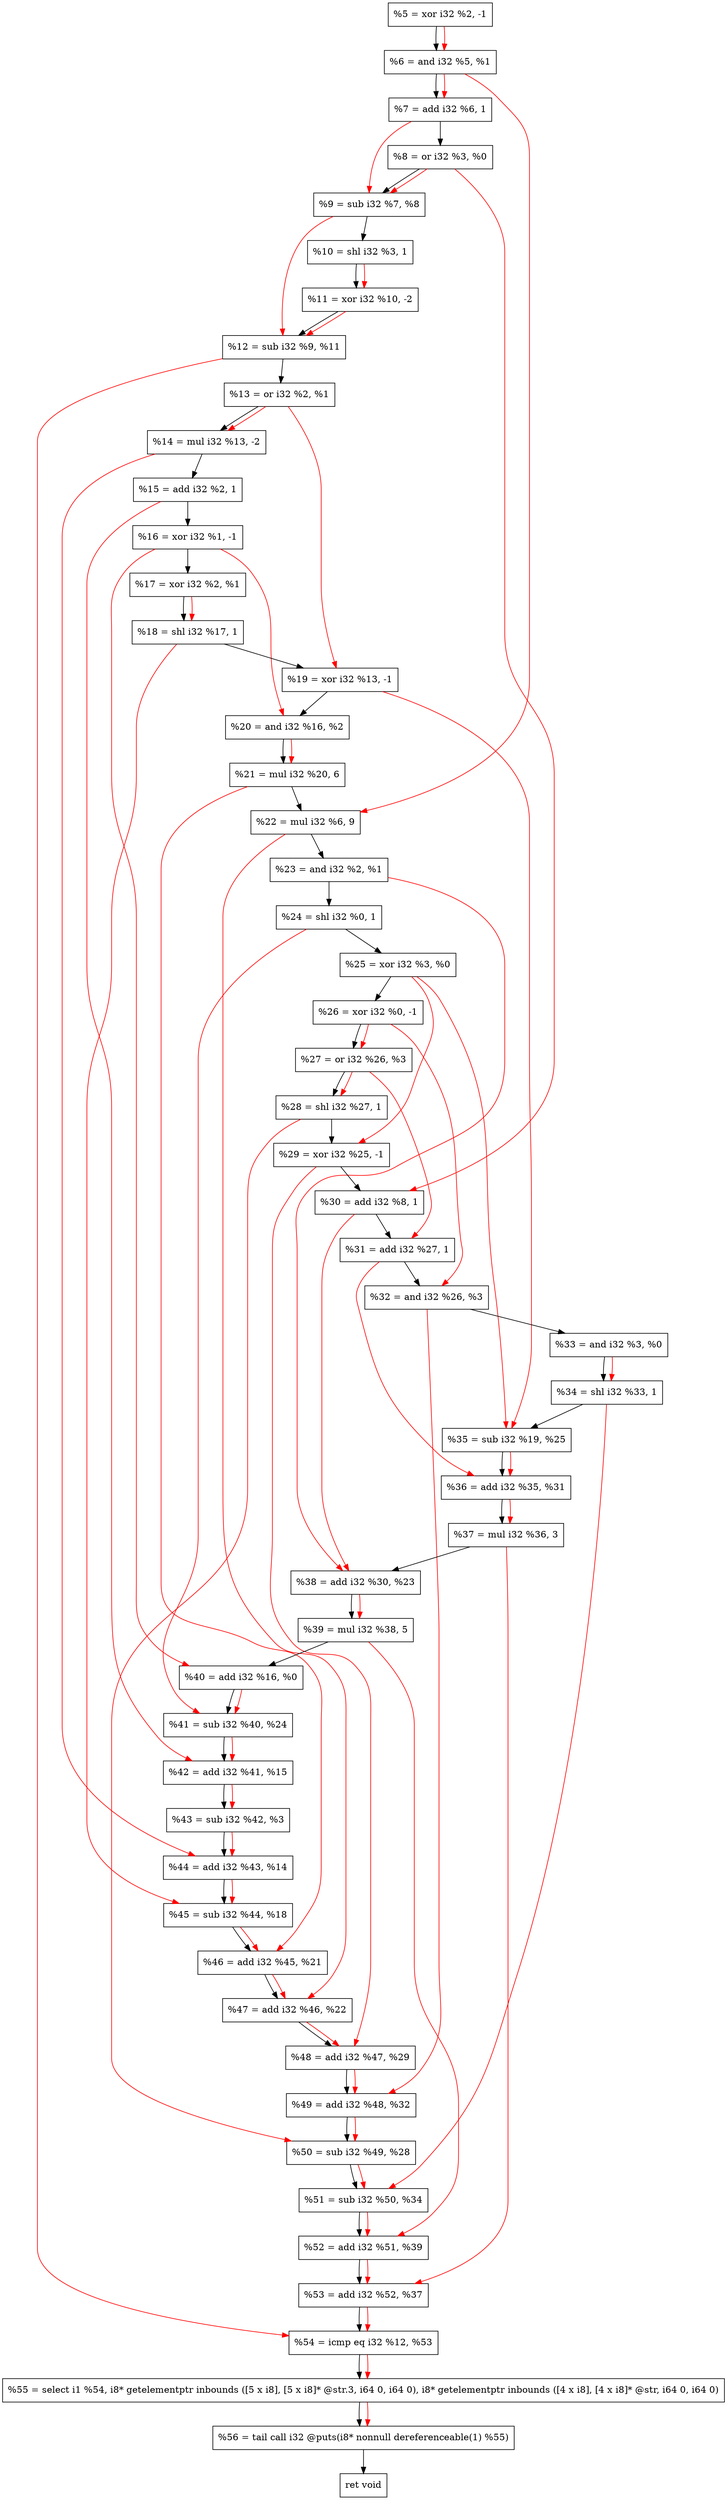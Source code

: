 digraph "DFG for'crackme' function" {
	Node0x1572d90[shape=record, label="  %5 = xor i32 %2, -1"];
	Node0x1572e00[shape=record, label="  %6 = and i32 %5, %1"];
	Node0x1572ea0[shape=record, label="  %7 = add i32 %6, 1"];
	Node0x1572f10[shape=record, label="  %8 = or i32 %3, %0"];
	Node0x1572f80[shape=record, label="  %9 = sub i32 %7, %8"];
	Node0x1572ff0[shape=record, label="  %10 = shl i32 %3, 1"];
	Node0x1573090[shape=record, label="  %11 = xor i32 %10, -2"];
	Node0x1573100[shape=record, label="  %12 = sub i32 %9, %11"];
	Node0x1573170[shape=record, label="  %13 = or i32 %2, %1"];
	Node0x15731e0[shape=record, label="  %14 = mul i32 %13, -2"];
	Node0x1573250[shape=record, label="  %15 = add i32 %2, 1"];
	Node0x15732c0[shape=record, label="  %16 = xor i32 %1, -1"];
	Node0x1573330[shape=record, label="  %17 = xor i32 %2, %1"];
	Node0x15733a0[shape=record, label="  %18 = shl i32 %17, 1"];
	Node0x1573410[shape=record, label="  %19 = xor i32 %13, -1"];
	Node0x1573480[shape=record, label="  %20 = and i32 %16, %2"];
	Node0x1573520[shape=record, label="  %21 = mul i32 %20, 6"];
	Node0x15735c0[shape=record, label="  %22 = mul i32 %6, 9"];
	Node0x1573630[shape=record, label="  %23 = and i32 %2, %1"];
	Node0x15736a0[shape=record, label="  %24 = shl i32 %0, 1"];
	Node0x1573710[shape=record, label="  %25 = xor i32 %3, %0"];
	Node0x1573780[shape=record, label="  %26 = xor i32 %0, -1"];
	Node0x15737f0[shape=record, label="  %27 = or i32 %26, %3"];
	Node0x1573860[shape=record, label="  %28 = shl i32 %27, 1"];
	Node0x15738d0[shape=record, label="  %29 = xor i32 %25, -1"];
	Node0x1573940[shape=record, label="  %30 = add i32 %8, 1"];
	Node0x15739b0[shape=record, label="  %31 = add i32 %27, 1"];
	Node0x1573a20[shape=record, label="  %32 = and i32 %26, %3"];
	Node0x1573ca0[shape=record, label="  %33 = and i32 %3, %0"];
	Node0x1573d10[shape=record, label="  %34 = shl i32 %33, 1"];
	Node0x1573d80[shape=record, label="  %35 = sub i32 %19, %25"];
	Node0x1573df0[shape=record, label="  %36 = add i32 %35, %31"];
	Node0x1573e90[shape=record, label="  %37 = mul i32 %36, 3"];
	Node0x1573f00[shape=record, label="  %38 = add i32 %30, %23"];
	Node0x1573fa0[shape=record, label="  %39 = mul i32 %38, 5"];
	Node0x1574010[shape=record, label="  %40 = add i32 %16, %0"];
	Node0x1574080[shape=record, label="  %41 = sub i32 %40, %24"];
	Node0x15740f0[shape=record, label="  %42 = add i32 %41, %15"];
	Node0x1574160[shape=record, label="  %43 = sub i32 %42, %3"];
	Node0x15741d0[shape=record, label="  %44 = add i32 %43, %14"];
	Node0x1574240[shape=record, label="  %45 = sub i32 %44, %18"];
	Node0x15742b0[shape=record, label="  %46 = add i32 %45, %21"];
	Node0x1574320[shape=record, label="  %47 = add i32 %46, %22"];
	Node0x1574390[shape=record, label="  %48 = add i32 %47, %29"];
	Node0x1574400[shape=record, label="  %49 = add i32 %48, %32"];
	Node0x1574470[shape=record, label="  %50 = sub i32 %49, %28"];
	Node0x15744e0[shape=record, label="  %51 = sub i32 %50, %34"];
	Node0x1574550[shape=record, label="  %52 = add i32 %51, %39"];
	Node0x15745c0[shape=record, label="  %53 = add i32 %52, %37"];
	Node0x1574630[shape=record, label="  %54 = icmp eq i32 %12, %53"];
	Node0x1513268[shape=record, label="  %55 = select i1 %54, i8* getelementptr inbounds ([5 x i8], [5 x i8]* @str.3, i64 0, i64 0), i8* getelementptr inbounds ([4 x i8], [4 x i8]* @str, i64 0, i64 0)"];
	Node0x1574ad0[shape=record, label="  %56 = tail call i32 @puts(i8* nonnull dereferenceable(1) %55)"];
	Node0x1574b20[shape=record, label="  ret void"];
	Node0x1572d90 -> Node0x1572e00;
	Node0x1572e00 -> Node0x1572ea0;
	Node0x1572ea0 -> Node0x1572f10;
	Node0x1572f10 -> Node0x1572f80;
	Node0x1572f80 -> Node0x1572ff0;
	Node0x1572ff0 -> Node0x1573090;
	Node0x1573090 -> Node0x1573100;
	Node0x1573100 -> Node0x1573170;
	Node0x1573170 -> Node0x15731e0;
	Node0x15731e0 -> Node0x1573250;
	Node0x1573250 -> Node0x15732c0;
	Node0x15732c0 -> Node0x1573330;
	Node0x1573330 -> Node0x15733a0;
	Node0x15733a0 -> Node0x1573410;
	Node0x1573410 -> Node0x1573480;
	Node0x1573480 -> Node0x1573520;
	Node0x1573520 -> Node0x15735c0;
	Node0x15735c0 -> Node0x1573630;
	Node0x1573630 -> Node0x15736a0;
	Node0x15736a0 -> Node0x1573710;
	Node0x1573710 -> Node0x1573780;
	Node0x1573780 -> Node0x15737f0;
	Node0x15737f0 -> Node0x1573860;
	Node0x1573860 -> Node0x15738d0;
	Node0x15738d0 -> Node0x1573940;
	Node0x1573940 -> Node0x15739b0;
	Node0x15739b0 -> Node0x1573a20;
	Node0x1573a20 -> Node0x1573ca0;
	Node0x1573ca0 -> Node0x1573d10;
	Node0x1573d10 -> Node0x1573d80;
	Node0x1573d80 -> Node0x1573df0;
	Node0x1573df0 -> Node0x1573e90;
	Node0x1573e90 -> Node0x1573f00;
	Node0x1573f00 -> Node0x1573fa0;
	Node0x1573fa0 -> Node0x1574010;
	Node0x1574010 -> Node0x1574080;
	Node0x1574080 -> Node0x15740f0;
	Node0x15740f0 -> Node0x1574160;
	Node0x1574160 -> Node0x15741d0;
	Node0x15741d0 -> Node0x1574240;
	Node0x1574240 -> Node0x15742b0;
	Node0x15742b0 -> Node0x1574320;
	Node0x1574320 -> Node0x1574390;
	Node0x1574390 -> Node0x1574400;
	Node0x1574400 -> Node0x1574470;
	Node0x1574470 -> Node0x15744e0;
	Node0x15744e0 -> Node0x1574550;
	Node0x1574550 -> Node0x15745c0;
	Node0x15745c0 -> Node0x1574630;
	Node0x1574630 -> Node0x1513268;
	Node0x1513268 -> Node0x1574ad0;
	Node0x1574ad0 -> Node0x1574b20;
edge [color=red]
	Node0x1572d90 -> Node0x1572e00;
	Node0x1572e00 -> Node0x1572ea0;
	Node0x1572ea0 -> Node0x1572f80;
	Node0x1572f10 -> Node0x1572f80;
	Node0x1572ff0 -> Node0x1573090;
	Node0x1572f80 -> Node0x1573100;
	Node0x1573090 -> Node0x1573100;
	Node0x1573170 -> Node0x15731e0;
	Node0x1573330 -> Node0x15733a0;
	Node0x1573170 -> Node0x1573410;
	Node0x15732c0 -> Node0x1573480;
	Node0x1573480 -> Node0x1573520;
	Node0x1572e00 -> Node0x15735c0;
	Node0x1573780 -> Node0x15737f0;
	Node0x15737f0 -> Node0x1573860;
	Node0x1573710 -> Node0x15738d0;
	Node0x1572f10 -> Node0x1573940;
	Node0x15737f0 -> Node0x15739b0;
	Node0x1573780 -> Node0x1573a20;
	Node0x1573ca0 -> Node0x1573d10;
	Node0x1573410 -> Node0x1573d80;
	Node0x1573710 -> Node0x1573d80;
	Node0x1573d80 -> Node0x1573df0;
	Node0x15739b0 -> Node0x1573df0;
	Node0x1573df0 -> Node0x1573e90;
	Node0x1573940 -> Node0x1573f00;
	Node0x1573630 -> Node0x1573f00;
	Node0x1573f00 -> Node0x1573fa0;
	Node0x15732c0 -> Node0x1574010;
	Node0x1574010 -> Node0x1574080;
	Node0x15736a0 -> Node0x1574080;
	Node0x1574080 -> Node0x15740f0;
	Node0x1573250 -> Node0x15740f0;
	Node0x15740f0 -> Node0x1574160;
	Node0x1574160 -> Node0x15741d0;
	Node0x15731e0 -> Node0x15741d0;
	Node0x15741d0 -> Node0x1574240;
	Node0x15733a0 -> Node0x1574240;
	Node0x1574240 -> Node0x15742b0;
	Node0x1573520 -> Node0x15742b0;
	Node0x15742b0 -> Node0x1574320;
	Node0x15735c0 -> Node0x1574320;
	Node0x1574320 -> Node0x1574390;
	Node0x15738d0 -> Node0x1574390;
	Node0x1574390 -> Node0x1574400;
	Node0x1573a20 -> Node0x1574400;
	Node0x1574400 -> Node0x1574470;
	Node0x1573860 -> Node0x1574470;
	Node0x1574470 -> Node0x15744e0;
	Node0x1573d10 -> Node0x15744e0;
	Node0x15744e0 -> Node0x1574550;
	Node0x1573fa0 -> Node0x1574550;
	Node0x1574550 -> Node0x15745c0;
	Node0x1573e90 -> Node0x15745c0;
	Node0x1573100 -> Node0x1574630;
	Node0x15745c0 -> Node0x1574630;
	Node0x1574630 -> Node0x1513268;
	Node0x1513268 -> Node0x1574ad0;
}
